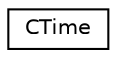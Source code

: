 digraph "Graphical Class Hierarchy"
{
  edge [fontname="Helvetica",fontsize="10",labelfontname="Helvetica",labelfontsize="10"];
  node [fontname="Helvetica",fontsize="10",shape=record];
  rankdir="LR";
  Node0 [label="CTime",height=0.2,width=0.4,color="black", fillcolor="white", style="filled",URL="$class_c_time.html"];
}

